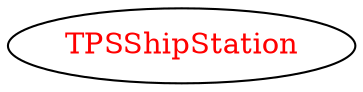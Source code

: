 digraph dependencyGraph {
 concentrate=true;
 ranksep="2.0";
 rankdir="LR"; 
 splines="ortho";
"TPSShipStation" [fontcolor="red"];
}